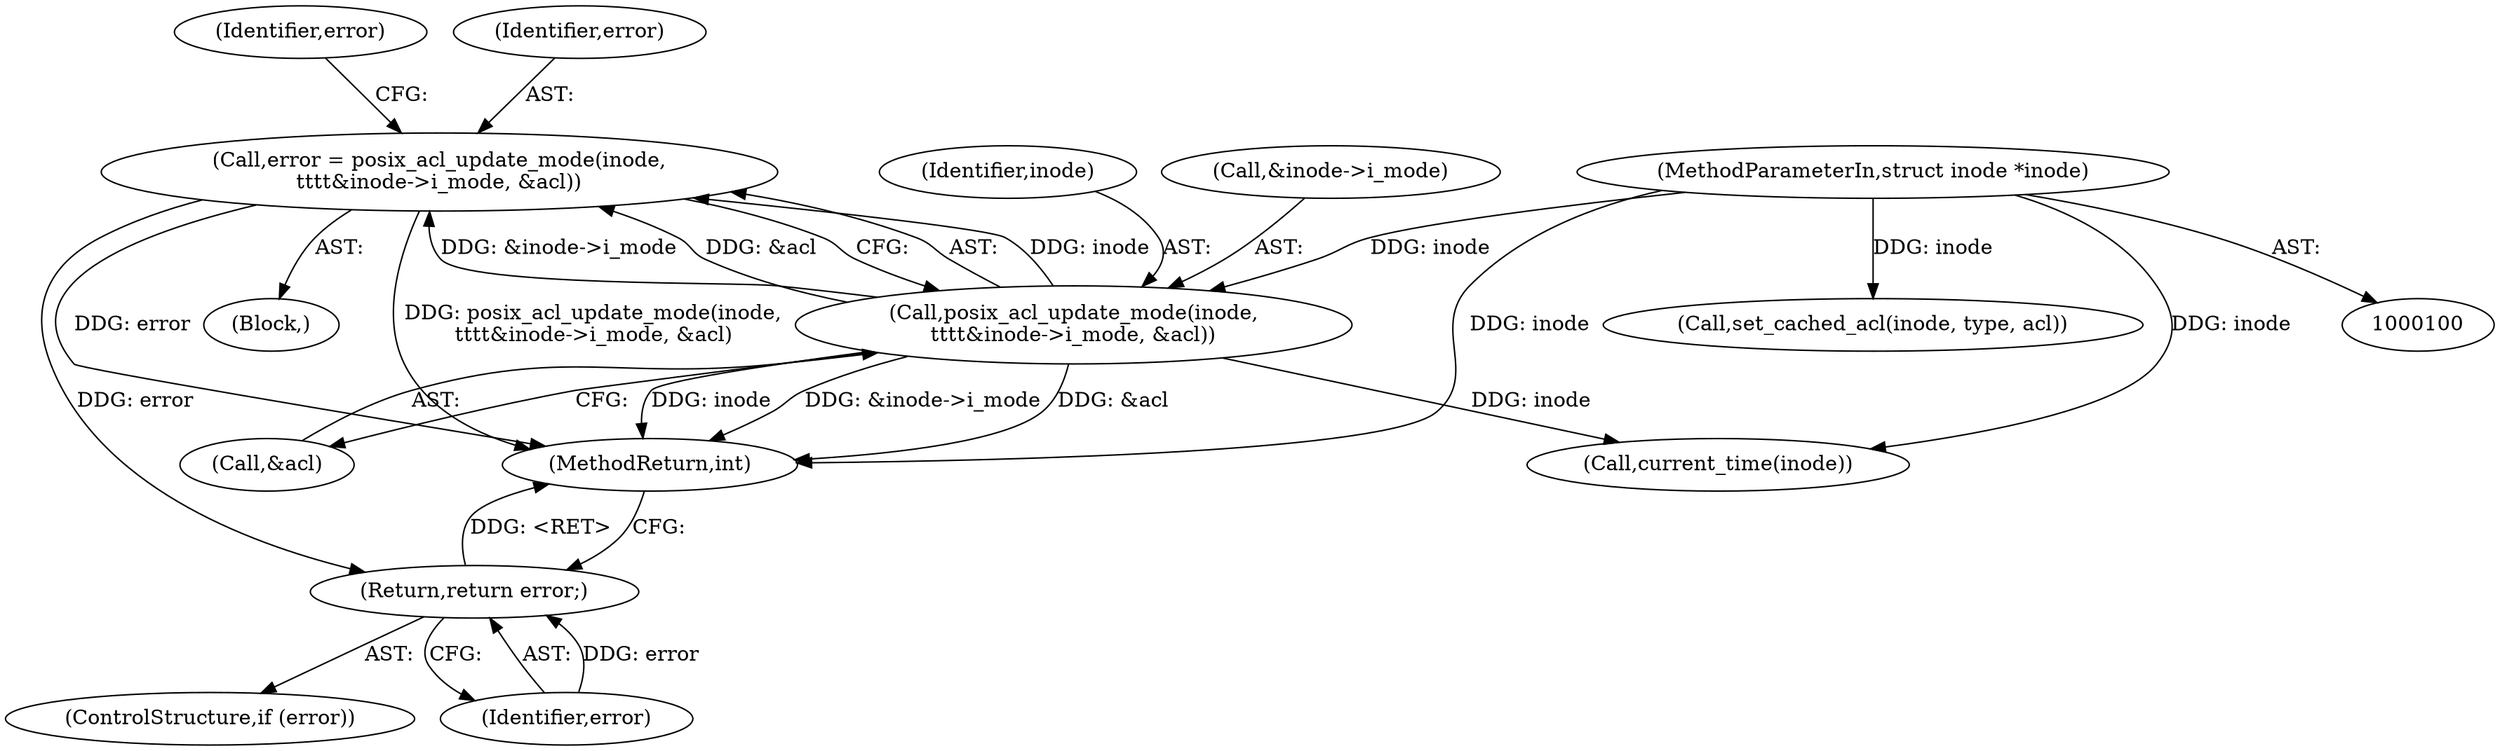 digraph "0_linux_497de07d89c1410d76a15bec2bb41f24a2a89f31@API" {
"1000111" [label="(Call,error = posix_acl_update_mode(inode,\n\t\t\t\t&inode->i_mode, &acl))"];
"1000113" [label="(Call,posix_acl_update_mode(inode,\n\t\t\t\t&inode->i_mode, &acl))"];
"1000101" [label="(MethodParameterIn,struct inode *inode)"];
"1000123" [label="(Return,return error;)"];
"1000129" [label="(Call,current_time(inode))"];
"1000114" [label="(Identifier,inode)"];
"1000101" [label="(MethodParameterIn,struct inode *inode)"];
"1000113" [label="(Call,posix_acl_update_mode(inode,\n\t\t\t\t&inode->i_mode, &acl))"];
"1000122" [label="(Identifier,error)"];
"1000119" [label="(Call,&acl)"];
"1000121" [label="(ControlStructure,if (error))"];
"1000110" [label="(Block,)"];
"1000124" [label="(Identifier,error)"];
"1000111" [label="(Call,error = posix_acl_update_mode(inode,\n\t\t\t\t&inode->i_mode, &acl))"];
"1000115" [label="(Call,&inode->i_mode)"];
"1000123" [label="(Return,return error;)"];
"1000112" [label="(Identifier,error)"];
"1000131" [label="(Call,set_cached_acl(inode, type, acl))"];
"1000137" [label="(MethodReturn,int)"];
"1000111" -> "1000110"  [label="AST: "];
"1000111" -> "1000113"  [label="CFG: "];
"1000112" -> "1000111"  [label="AST: "];
"1000113" -> "1000111"  [label="AST: "];
"1000122" -> "1000111"  [label="CFG: "];
"1000111" -> "1000137"  [label="DDG: error"];
"1000111" -> "1000137"  [label="DDG: posix_acl_update_mode(inode,\n\t\t\t\t&inode->i_mode, &acl)"];
"1000113" -> "1000111"  [label="DDG: inode"];
"1000113" -> "1000111"  [label="DDG: &inode->i_mode"];
"1000113" -> "1000111"  [label="DDG: &acl"];
"1000111" -> "1000123"  [label="DDG: error"];
"1000113" -> "1000119"  [label="CFG: "];
"1000114" -> "1000113"  [label="AST: "];
"1000115" -> "1000113"  [label="AST: "];
"1000119" -> "1000113"  [label="AST: "];
"1000113" -> "1000137"  [label="DDG: inode"];
"1000113" -> "1000137"  [label="DDG: &inode->i_mode"];
"1000113" -> "1000137"  [label="DDG: &acl"];
"1000101" -> "1000113"  [label="DDG: inode"];
"1000113" -> "1000129"  [label="DDG: inode"];
"1000101" -> "1000100"  [label="AST: "];
"1000101" -> "1000137"  [label="DDG: inode"];
"1000101" -> "1000129"  [label="DDG: inode"];
"1000101" -> "1000131"  [label="DDG: inode"];
"1000123" -> "1000121"  [label="AST: "];
"1000123" -> "1000124"  [label="CFG: "];
"1000124" -> "1000123"  [label="AST: "];
"1000137" -> "1000123"  [label="CFG: "];
"1000123" -> "1000137"  [label="DDG: <RET>"];
"1000124" -> "1000123"  [label="DDG: error"];
}
